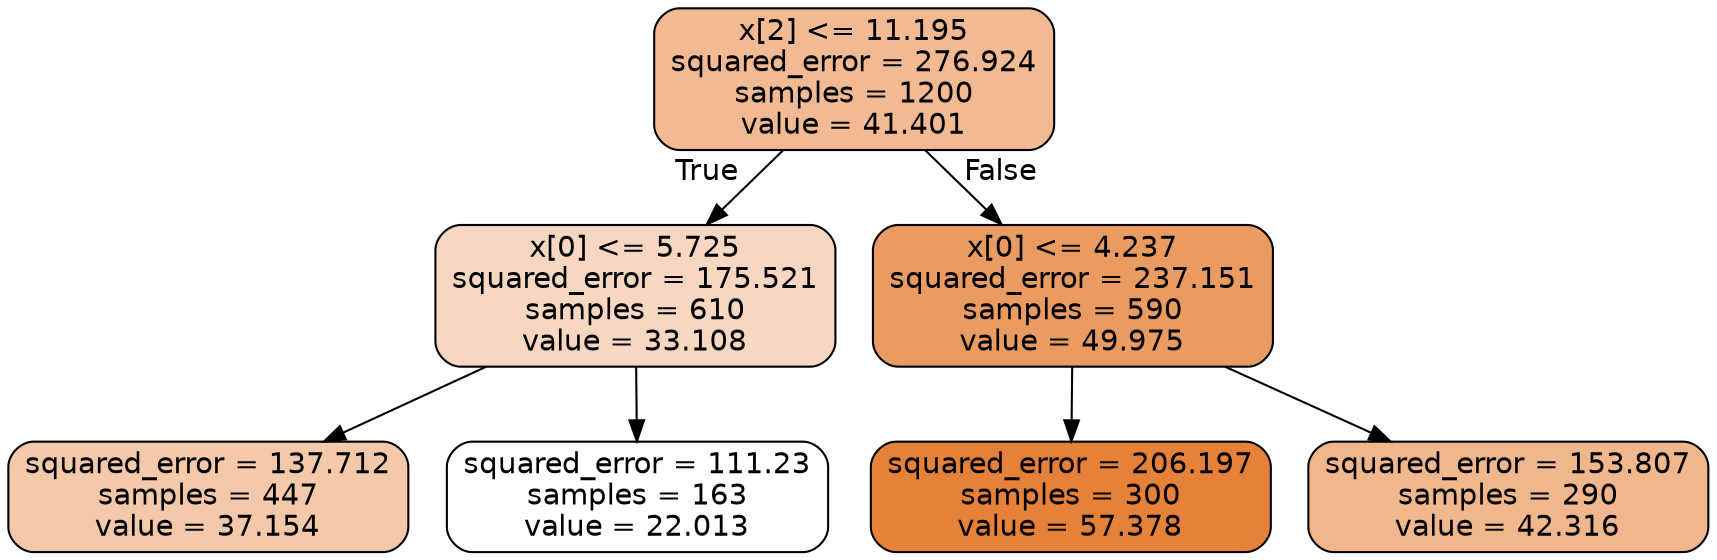 digraph Tree {
node [shape=box, style="filled, rounded", color="black", fontname="helvetica"] ;
edge [fontname="helvetica"] ;
0 [label="x[2] <= 11.195\nsquared_error = 276.924\nsamples = 1200\nvalue = 41.401", fillcolor="#f1ba92"] ;
1 [label="x[0] <= 5.725\nsquared_error = 175.521\nsamples = 610\nvalue = 33.108", fillcolor="#f7d7c1"] ;
0 -> 1 [labeldistance=2.5, labelangle=45, headlabel="True"] ;
2 [label="squared_error = 137.712\nsamples = 447\nvalue = 37.154", fillcolor="#f4c9aa"] ;
1 -> 2 ;
3 [label="squared_error = 111.23\nsamples = 163\nvalue = 22.013", fillcolor="#ffffff"] ;
1 -> 3 ;
4 [label="x[0] <= 4.237\nsquared_error = 237.151\nsamples = 590\nvalue = 49.975", fillcolor="#ea9b62"] ;
0 -> 4 [labeldistance=2.5, labelangle=-45, headlabel="False"] ;
5 [label="squared_error = 206.197\nsamples = 300\nvalue = 57.378", fillcolor="#e58139"] ;
4 -> 5 ;
6 [label="squared_error = 153.807\nsamples = 290\nvalue = 42.316", fillcolor="#f0b78d"] ;
4 -> 6 ;
}